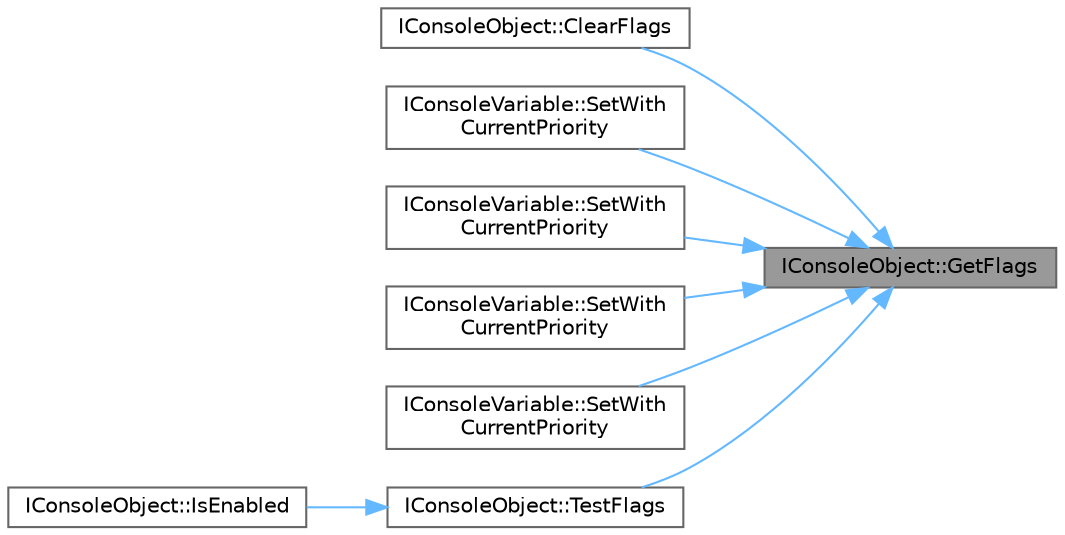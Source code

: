 digraph "IConsoleObject::GetFlags"
{
 // INTERACTIVE_SVG=YES
 // LATEX_PDF_SIZE
  bgcolor="transparent";
  edge [fontname=Helvetica,fontsize=10,labelfontname=Helvetica,labelfontsize=10];
  node [fontname=Helvetica,fontsize=10,shape=box,height=0.2,width=0.4];
  rankdir="RL";
  Node1 [id="Node000001",label="IConsoleObject::GetFlags",height=0.2,width=0.4,color="gray40", fillcolor="grey60", style="filled", fontcolor="black",tooltip="Get the internal state of the flags."];
  Node1 -> Node2 [id="edge1_Node000001_Node000002",dir="back",color="steelblue1",style="solid",tooltip=" "];
  Node2 [id="Node000002",label="IConsoleObject::ClearFlags",height=0.2,width=0.4,color="grey40", fillcolor="white", style="filled",URL="$d7/d0d/classIConsoleObject.html#acae2394c6249df02079b5964f9b2b08e",tooltip="Removes the specified flags in the internal state."];
  Node1 -> Node3 [id="edge2_Node000001_Node000003",dir="back",color="steelblue1",style="solid",tooltip=" "];
  Node3 [id="Node000003",label="IConsoleVariable::SetWith\lCurrentPriority",height=0.2,width=0.4,color="grey40", fillcolor="white", style="filled",URL="$d9/d22/classIConsoleVariable.html#ace47be4439a7c3fc560fb074389cb35e",tooltip=" "];
  Node1 -> Node4 [id="edge3_Node000001_Node000004",dir="back",color="steelblue1",style="solid",tooltip=" "];
  Node4 [id="Node000004",label="IConsoleVariable::SetWith\lCurrentPriority",height=0.2,width=0.4,color="grey40", fillcolor="white", style="filled",URL="$d9/d22/classIConsoleVariable.html#a906b5bf74262f66a146a9ddfc924eef5",tooltip=" "];
  Node1 -> Node5 [id="edge4_Node000001_Node000005",dir="back",color="steelblue1",style="solid",tooltip=" "];
  Node5 [id="Node000005",label="IConsoleVariable::SetWith\lCurrentPriority",height=0.2,width=0.4,color="grey40", fillcolor="white", style="filled",URL="$d9/d22/classIConsoleVariable.html#a49c6ae14256bfddd3bbb92d4901ba896",tooltip=" "];
  Node1 -> Node6 [id="edge5_Node000001_Node000006",dir="back",color="steelblue1",style="solid",tooltip=" "];
  Node6 [id="Node000006",label="IConsoleVariable::SetWith\lCurrentPriority",height=0.2,width=0.4,color="grey40", fillcolor="white", style="filled",URL="$d9/d22/classIConsoleVariable.html#acf97debc6476085d812195a8e9488645",tooltip=" "];
  Node1 -> Node7 [id="edge6_Node000001_Node000007",dir="back",color="steelblue1",style="solid",tooltip=" "];
  Node7 [id="Node000007",label="IConsoleObject::TestFlags",height=0.2,width=0.4,color="grey40", fillcolor="white", style="filled",URL="$d7/d0d/classIConsoleObject.html#a7f21c2fcf00cc30777e32171cd71059e",tooltip="Test is any of the specified flags is set in the internal state."];
  Node7 -> Node8 [id="edge7_Node000007_Node000008",dir="back",color="steelblue1",style="solid",tooltip=" "];
  Node8 [id="Node000008",label="IConsoleObject::IsEnabled",height=0.2,width=0.4,color="grey40", fillcolor="white", style="filled",URL="$d7/d0d/classIConsoleObject.html#a5a1b046742f74173a65cbba55c78feaa",tooltip="Test the validity of the variable wrt its flags and current build type (e.g."];
}
